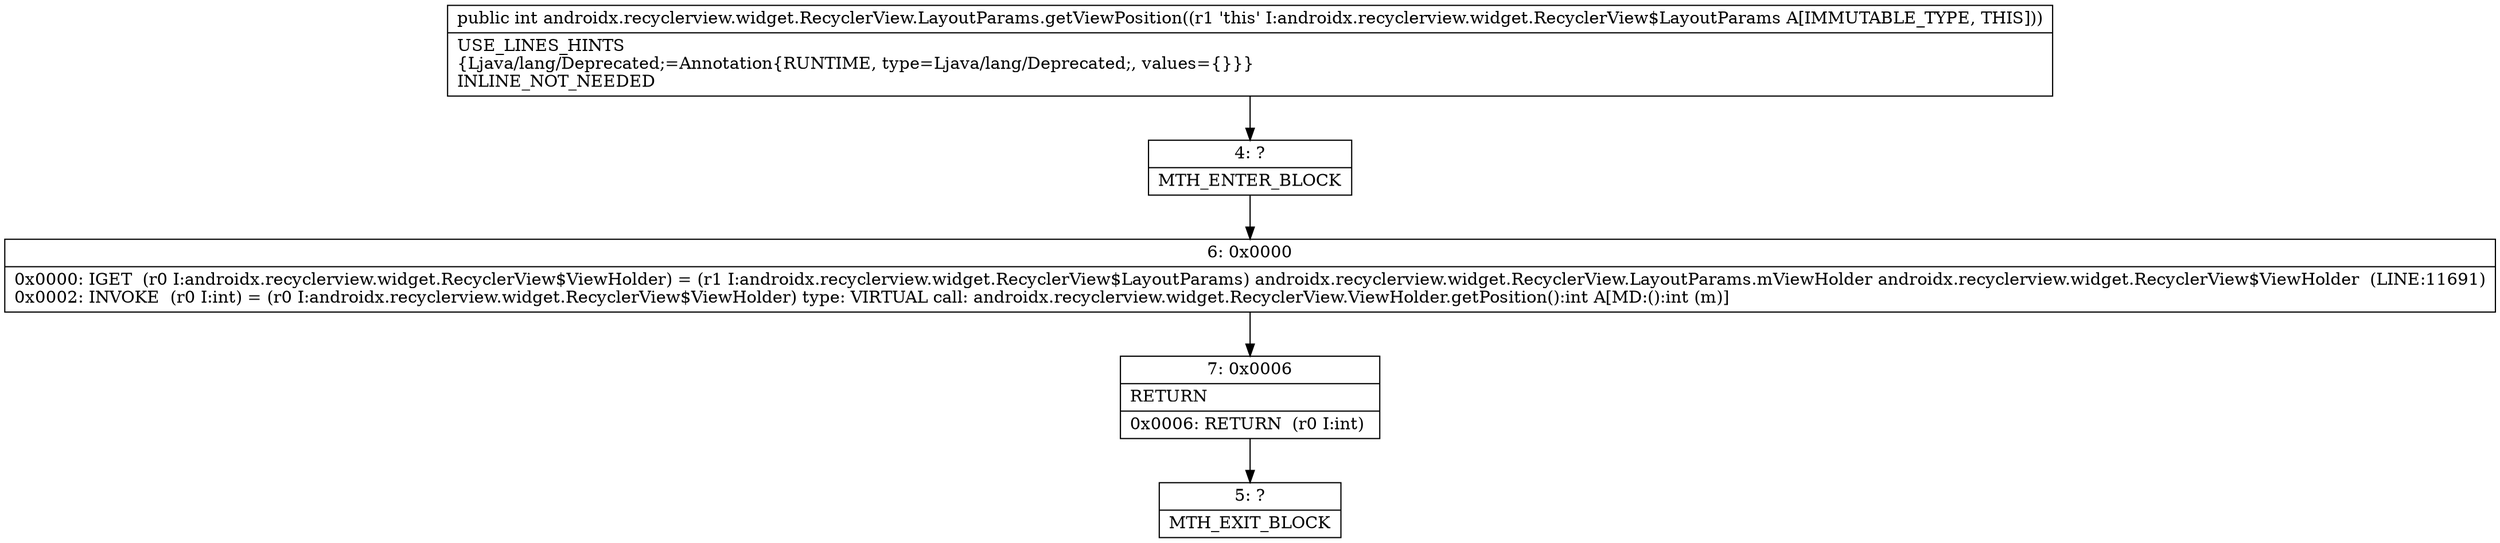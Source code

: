 digraph "CFG forandroidx.recyclerview.widget.RecyclerView.LayoutParams.getViewPosition()I" {
Node_4 [shape=record,label="{4\:\ ?|MTH_ENTER_BLOCK\l}"];
Node_6 [shape=record,label="{6\:\ 0x0000|0x0000: IGET  (r0 I:androidx.recyclerview.widget.RecyclerView$ViewHolder) = (r1 I:androidx.recyclerview.widget.RecyclerView$LayoutParams) androidx.recyclerview.widget.RecyclerView.LayoutParams.mViewHolder androidx.recyclerview.widget.RecyclerView$ViewHolder  (LINE:11691)\l0x0002: INVOKE  (r0 I:int) = (r0 I:androidx.recyclerview.widget.RecyclerView$ViewHolder) type: VIRTUAL call: androidx.recyclerview.widget.RecyclerView.ViewHolder.getPosition():int A[MD:():int (m)]\l}"];
Node_7 [shape=record,label="{7\:\ 0x0006|RETURN\l|0x0006: RETURN  (r0 I:int) \l}"];
Node_5 [shape=record,label="{5\:\ ?|MTH_EXIT_BLOCK\l}"];
MethodNode[shape=record,label="{public int androidx.recyclerview.widget.RecyclerView.LayoutParams.getViewPosition((r1 'this' I:androidx.recyclerview.widget.RecyclerView$LayoutParams A[IMMUTABLE_TYPE, THIS]))  | USE_LINES_HINTS\l\{Ljava\/lang\/Deprecated;=Annotation\{RUNTIME, type=Ljava\/lang\/Deprecated;, values=\{\}\}\}\lINLINE_NOT_NEEDED\l}"];
MethodNode -> Node_4;Node_4 -> Node_6;
Node_6 -> Node_7;
Node_7 -> Node_5;
}

